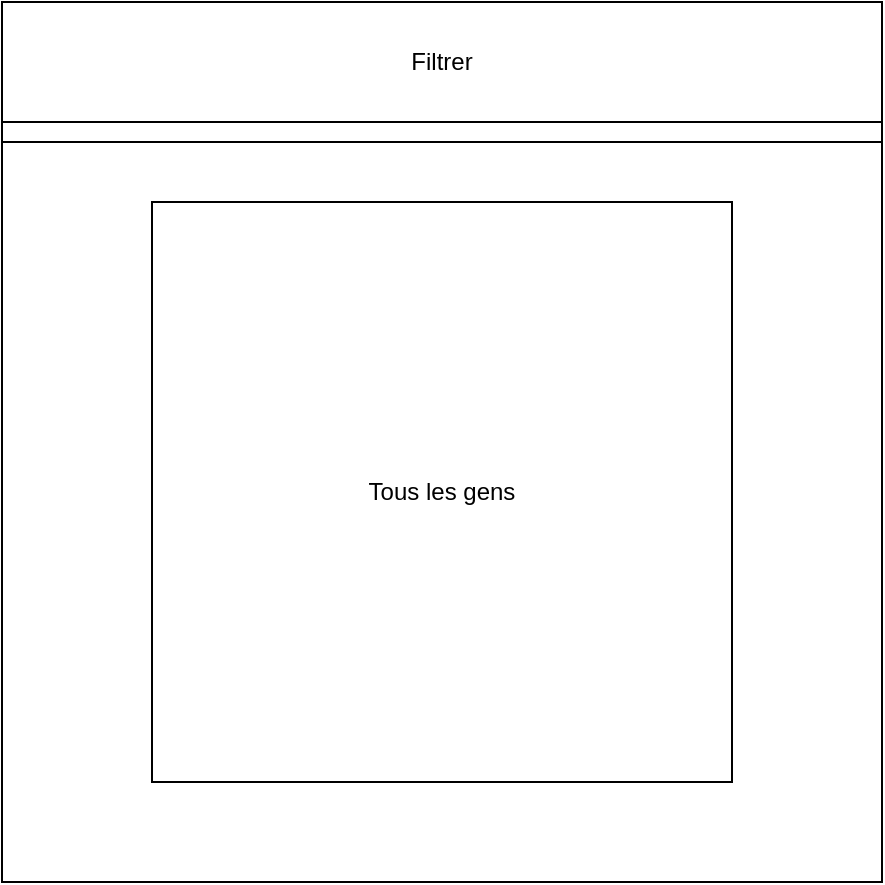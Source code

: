 <mxfile version="14.6.9" type="device" pages="2"><diagram id="v0Bwy7S8NuNivPEeJ0mD" name="Page-1"><mxGraphModel dx="1422" dy="740" grid="1" gridSize="10" guides="1" tooltips="1" connect="1" arrows="1" fold="1" page="1" pageScale="1" pageWidth="827" pageHeight="1169" math="0" shadow="0"><root><mxCell id="0"/><mxCell id="1" parent="0"/><mxCell id="lNZZ_92JqstTwe8Srwzh-1" value="" style="whiteSpace=wrap;html=1;aspect=fixed;" vertex="1" parent="1"><mxGeometry x="170" y="80" width="440" height="440" as="geometry"/></mxCell><mxCell id="lNZZ_92JqstTwe8Srwzh-5" value="Filtrer" style="rounded=0;whiteSpace=wrap;html=1;" vertex="1" parent="1"><mxGeometry x="170" y="80" width="440" height="60" as="geometry"/></mxCell><mxCell id="lNZZ_92JqstTwe8Srwzh-10" value="" style="rounded=0;whiteSpace=wrap;html=1;" vertex="1" parent="1"><mxGeometry x="170" y="140" width="440" height="10" as="geometry"/></mxCell><mxCell id="rkrbYuMZqpQF_muS4AnG-1" value="Tous les gens" style="whiteSpace=wrap;html=1;aspect=fixed;" vertex="1" parent="1"><mxGeometry x="245" y="180" width="290" height="290" as="geometry"/></mxCell></root></mxGraphModel></diagram><diagram id="kbjEtkIZwl8Iu0D4dPzR" name="Page-2"><mxGraphModel dx="1422" dy="740" grid="1" gridSize="10" guides="1" tooltips="1" connect="1" arrows="1" fold="1" page="1" pageScale="1" pageWidth="827" pageHeight="1169" math="0" shadow="0"><root><mxCell id="Q85qnALJMZoDUQk7GWXJ-0"/><mxCell id="Q85qnALJMZoDUQk7GWXJ-1" parent="Q85qnALJMZoDUQk7GWXJ-0"/><mxCell id="Q85qnALJMZoDUQk7GWXJ-3" value="Filtre" style="text;html=1;strokeColor=none;fillColor=none;align=center;verticalAlign=middle;whiteSpace=wrap;rounded=0;" vertex="1" parent="Q85qnALJMZoDUQk7GWXJ-1"><mxGeometry x="394" y="30" width="40" height="20" as="geometry"/></mxCell><mxCell id="4e93To7XJJsHhyJ5OMQB-10" value="" style="group" vertex="1" connectable="0" parent="Q85qnALJMZoDUQk7GWXJ-1"><mxGeometry x="40" y="80" width="760" height="340" as="geometry"/></mxCell><mxCell id="Q85qnALJMZoDUQk7GWXJ-2" value="" style="rounded=0;whiteSpace=wrap;html=1;" vertex="1" parent="4e93To7XJJsHhyJ5OMQB-10"><mxGeometry width="760" height="340" as="geometry"/></mxCell><mxCell id="KMi7S820YeZi_WU0ZJpX-7" value="" style="rounded=0;whiteSpace=wrap;html=1;" vertex="1" parent="4e93To7XJJsHhyJ5OMQB-10"><mxGeometry y="220" width="760" height="10" as="geometry"/></mxCell><mxCell id="4e93To7XJJsHhyJ5OMQB-7" value="" style="group" vertex="1" connectable="0" parent="4e93To7XJJsHhyJ5OMQB-10"><mxGeometry x="20" y="20" width="344" height="170" as="geometry"/></mxCell><mxCell id="4e93To7XJJsHhyJ5OMQB-3" value="" style="rounded=0;whiteSpace=wrap;html=1;" vertex="1" parent="4e93To7XJJsHhyJ5OMQB-7"><mxGeometry width="344" height="170" as="geometry"/></mxCell><mxCell id="Q85qnALJMZoDUQk7GWXJ-4" value="NOM - Champ texte" style="rounded=0;whiteSpace=wrap;html=1;" vertex="1" parent="4e93To7XJJsHhyJ5OMQB-7"><mxGeometry x="16.5" y="30" width="311" height="60" as="geometry"/></mxCell><mxCell id="Q85qnALJMZoDUQk7GWXJ-5" value="PRENOM - Champ texte" style="rounded=0;whiteSpace=wrap;html=1;" vertex="1" parent="4e93To7XJJsHhyJ5OMQB-7"><mxGeometry x="16.5" y="100" width="311" height="60" as="geometry"/></mxCell><mxCell id="4e93To7XJJsHhyJ5OMQB-5" value="Filtre par individu" style="text;html=1;strokeColor=none;fillColor=none;align=center;verticalAlign=middle;whiteSpace=wrap;rounded=0;" vertex="1" parent="4e93To7XJJsHhyJ5OMQB-7"><mxGeometry x="112" width="130" height="20" as="geometry"/></mxCell><mxCell id="4e93To7XJJsHhyJ5OMQB-8" value="" style="group" vertex="1" connectable="0" parent="4e93To7XJJsHhyJ5OMQB-10"><mxGeometry x="390" y="20" width="340" height="170" as="geometry"/></mxCell><mxCell id="4e93To7XJJsHhyJ5OMQB-4" value="" style="rounded=0;whiteSpace=wrap;html=1;" vertex="1" parent="4e93To7XJJsHhyJ5OMQB-8"><mxGeometry width="340" height="170" as="geometry"/></mxCell><mxCell id="KMi7S820YeZi_WU0ZJpX-1" value="Fonction - Liste" style="rounded=0;whiteSpace=wrap;html=1;" vertex="1" parent="4e93To7XJJsHhyJ5OMQB-8"><mxGeometry x="15" y="30" width="310" height="60" as="geometry"/></mxCell><mxCell id="4e93To7XJJsHhyJ5OMQB-0" value="Laboratoire - Liste" style="rounded=0;whiteSpace=wrap;html=1;" vertex="1" parent="4e93To7XJJsHhyJ5OMQB-8"><mxGeometry x="15" y="100" width="311" height="60" as="geometry"/></mxCell><mxCell id="4e93To7XJJsHhyJ5OMQB-6" value="Filtre par catégorie" style="text;html=1;strokeColor=none;fillColor=none;align=center;verticalAlign=middle;whiteSpace=wrap;rounded=0;" vertex="1" parent="4e93To7XJJsHhyJ5OMQB-8"><mxGeometry x="105.5" width="130" height="20" as="geometry"/></mxCell><mxCell id="4e93To7XJJsHhyJ5OMQB-9" value="" style="group" vertex="1" connectable="0" parent="4e93To7XJJsHhyJ5OMQB-10"><mxGeometry x="218" y="250" width="312" height="60" as="geometry"/></mxCell><mxCell id="KMi7S820YeZi_WU0ZJpX-2" value="Valider" style="rounded=0;whiteSpace=wrap;html=1;" vertex="1" parent="4e93To7XJJsHhyJ5OMQB-9"><mxGeometry width="120" height="60" as="geometry"/></mxCell><mxCell id="KMi7S820YeZi_WU0ZJpX-4" value="Sortir" style="rounded=0;whiteSpace=wrap;html=1;" vertex="1" parent="4e93To7XJJsHhyJ5OMQB-9"><mxGeometry x="192" width="120" height="60" as="geometry"/></mxCell></root></mxGraphModel></diagram></mxfile>